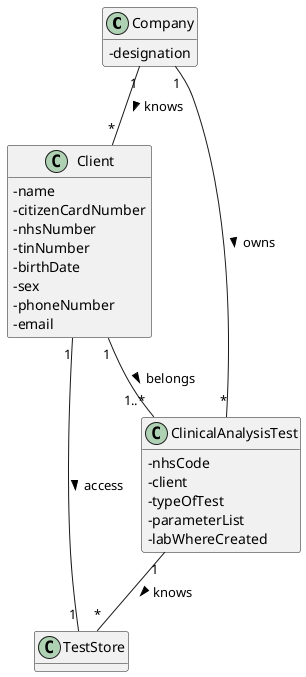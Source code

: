 @startuml
'https://plantuml.com/use-case-diagram
hide methods
skinparam classAttributeIconSize 0

class Company{
-designation
}

class Client {
-name
-citizenCardNumber
-nhsNumber
-tinNumber
-birthDate
-sex
-phoneNumber
-email
}

class ClinicalAnalysisTest {
- nhsCode
- client
- typeOfTest
- parameterList
- labWhereCreated
}



Company"1" -- "*"Client :> knows

Company "1" -- "*" ClinicalAnalysisTest :> owns
Client "1" -- "1..*" ClinicalAnalysisTest :> belongs
Client "1" -- "1" TestStore :> access
ClinicalAnalysisTest "1" -- "*" TestStore :> knows

@enduml

